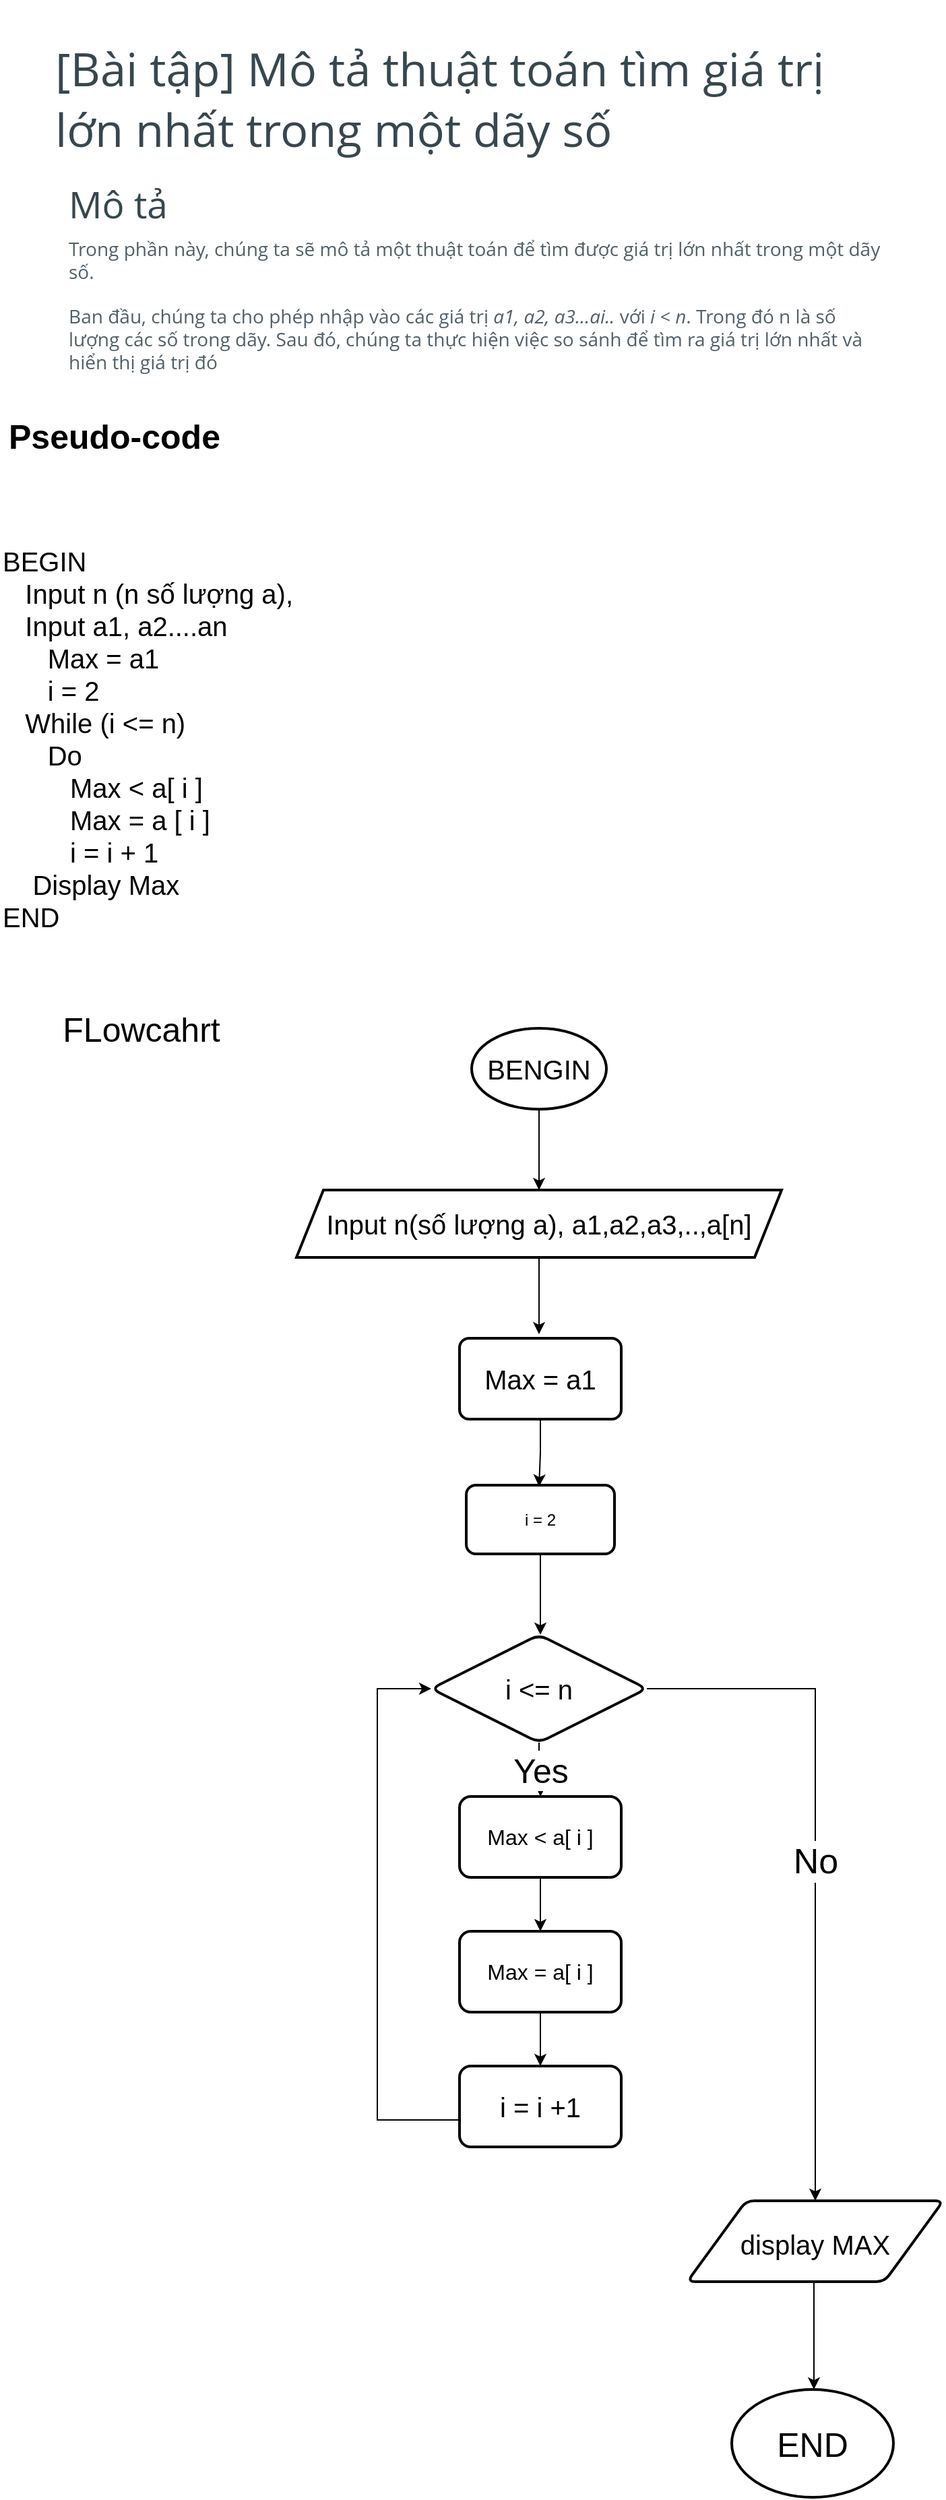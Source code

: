 <mxfile version="13.9.9" type="device"><diagram id="C5RBs43oDa-KdzZeNtuy" name="Page-1"><mxGraphModel dx="852" dy="504" grid="1" gridSize="10" guides="1" tooltips="1" connect="1" arrows="1" fold="1" page="1" pageScale="1" pageWidth="827" pageHeight="1169" math="0" shadow="0"><root><mxCell id="WIyWlLk6GJQsqaUBKTNV-0"/><mxCell id="WIyWlLk6GJQsqaUBKTNV-1" parent="WIyWlLk6GJQsqaUBKTNV-0"/><mxCell id="BM-u_nn_yKWmC4wqaGsw-0" value="&lt;br&gt;&lt;br&gt;&lt;h2 id=&quot;yui_3_17_2_1_1646109697956_39&quot; style=&quot;box-sizing: border-box ; margin-top: 0px ; margin-bottom: 0.5rem ; font-family: &amp;#34;open sans&amp;#34; ; font-weight: 400 ; line-height: 1.3 ; color: rgb(55 , 71 , 79) ; font-size: 2.143rem ; font-style: normal ; letter-spacing: normal ; text-align: left ; text-indent: 0px ; text-transform: none ; word-spacing: 0px ; background-color: rgb(255 , 255 , 255)&quot;&gt;[Bài tập] Mô tả thuật toán tìm giá trị lớn nhất trong một dãy số&lt;/h2&gt;" style="text;html=1;strokeColor=none;fillColor=none;align=center;verticalAlign=middle;whiteSpace=wrap;rounded=0;" parent="WIyWlLk6GJQsqaUBKTNV-1" vertex="1"><mxGeometry x="80" y="40" width="600" height="80" as="geometry"/></mxCell><mxCell id="BM-u_nn_yKWmC4wqaGsw-2" value="&#10;&#10;&lt;h3 style=&quot;box-sizing: border-box; margin-top: 0px; margin-bottom: 0.5rem; font-family: &amp;quot;open sans&amp;quot;; font-weight: 400; line-height: 1.3; color: rgb(55, 71, 79); font-size: 1.715rem; font-style: normal; letter-spacing: normal; text-align: left; text-indent: 0px; text-transform: none; word-spacing: 0px; background-color: rgb(255, 255, 255);&quot;&gt;Mô tả&lt;/h3&gt;&lt;p style=&quot;box-sizing: border-box; margin-top: 0px; margin-bottom: 1rem; color: rgb(82, 96, 105); font-family: &amp;quot;open sans&amp;quot;, sans-serif; font-size: 14px; font-style: normal; font-weight: 400; letter-spacing: normal; text-align: left; text-indent: 0px; text-transform: none; word-spacing: 0px; background-color: rgb(255, 255, 255);&quot;&gt;Trong phần này, chúng ta sẽ mô tả một thuật toán để tìm được giá trị lớn nhất trong một dãy số.&lt;/p&gt;&lt;p style=&quot;box-sizing: border-box; margin-top: 0px; margin-bottom: 1rem; color: rgb(82, 96, 105); font-family: &amp;quot;open sans&amp;quot;, sans-serif; font-size: 14px; font-style: normal; font-weight: 400; letter-spacing: normal; text-align: left; text-indent: 0px; text-transform: none; word-spacing: 0px; background-color: rgb(255, 255, 255);&quot;&gt;Ban đầu, chúng ta cho phép nhập vào các giá trị&lt;span&gt;&amp;nbsp;&lt;/span&gt;&lt;em style=&quot;box-sizing: border-box&quot;&gt;a1, a2, a3...ai..&lt;/em&gt;&lt;span&gt;&amp;nbsp;&lt;/span&gt;với&lt;em style=&quot;box-sizing: border-box&quot;&gt;&lt;span&gt;&amp;nbsp;&lt;/span&gt;i &amp;lt; n&lt;/em&gt;. Trong đó n là số lượng các số trong dãy. Sau đó, chúng ta thực hiện việc so sánh để tìm ra giá trị lớn nhất và hiển thị giá trị đó&lt;/p&gt;&#10;&#10;" style="text;html=1;strokeColor=none;fillColor=none;align=center;verticalAlign=middle;whiteSpace=wrap;rounded=0;" parent="WIyWlLk6GJQsqaUBKTNV-1" vertex="1"><mxGeometry x="90" y="190" width="610" height="80" as="geometry"/></mxCell><mxCell id="BM-u_nn_yKWmC4wqaGsw-4" value="&lt;font style=&quot;font-size: 25px&quot;&gt;&lt;b&gt;Pseudo-code&lt;/b&gt;&lt;/font&gt;" style="text;html=1;strokeColor=none;fillColor=none;align=center;verticalAlign=middle;whiteSpace=wrap;rounded=0;labelBackgroundColor=#ffffff;" parent="WIyWlLk6GJQsqaUBKTNV-1" vertex="1"><mxGeometry x="40" y="320" width="170" height="40" as="geometry"/></mxCell><mxCell id="BM-u_nn_yKWmC4wqaGsw-5" value="&lt;font style=&quot;font-size: 20px&quot;&gt;BEGIN&lt;br&gt;&amp;nbsp; &amp;nbsp;Input n (n số lượng a),&amp;nbsp;&lt;br&gt;&amp;nbsp; &amp;nbsp;Input a1, a2....an&lt;br&gt;&amp;nbsp; &amp;nbsp; &amp;nbsp; Max = a1&lt;br&gt;&amp;nbsp; &amp;nbsp; &amp;nbsp; i = 2&lt;br&gt;&amp;nbsp; &amp;nbsp;While (i &amp;lt;= n)&lt;br&gt;&amp;nbsp; &amp;nbsp; &amp;nbsp; Do&lt;br&gt;&amp;nbsp; &amp;nbsp; &amp;nbsp; &amp;nbsp; &amp;nbsp;Max &amp;lt; a[ i ]&lt;br&gt;&amp;nbsp; &amp;nbsp; &amp;nbsp; &amp;nbsp; &amp;nbsp;Max = a [ i ]&lt;br&gt;&amp;nbsp; &amp;nbsp; &amp;nbsp; &amp;nbsp; &amp;nbsp;i = i + 1&lt;br&gt;&amp;nbsp; &amp;nbsp;&amp;nbsp;Display Max&lt;br&gt;END&lt;br&gt;&lt;/font&gt;" style="text;html=1;strokeColor=none;fillColor=none;align=left;verticalAlign=top;whiteSpace=wrap;rounded=0;labelBackgroundColor=#ffffff;" parent="WIyWlLk6GJQsqaUBKTNV-1" vertex="1"><mxGeometry x="40" y="414.5" width="338" height="170" as="geometry"/></mxCell><mxCell id="BM-u_nn_yKWmC4wqaGsw-7" value="&lt;font style=&quot;font-size: 25px&quot;&gt;FLowcahrt&lt;/font&gt;" style="text;html=1;strokeColor=none;fillColor=none;align=center;verticalAlign=middle;whiteSpace=wrap;rounded=0;labelBackgroundColor=#ffffff;" parent="WIyWlLk6GJQsqaUBKTNV-1" vertex="1"><mxGeometry x="80" y="760" width="130" height="40" as="geometry"/></mxCell><mxCell id="BM-u_nn_yKWmC4wqaGsw-11" value="" style="edgeStyle=orthogonalEdgeStyle;rounded=0;orthogonalLoop=1;jettySize=auto;html=1;" parent="WIyWlLk6GJQsqaUBKTNV-1" source="BM-u_nn_yKWmC4wqaGsw-9" target="BM-u_nn_yKWmC4wqaGsw-10" edge="1"><mxGeometry relative="1" as="geometry"/></mxCell><mxCell id="BM-u_nn_yKWmC4wqaGsw-9" value="&lt;span style=&quot;font-size: 20px&quot;&gt;BENGIN&lt;/span&gt;" style="strokeWidth=2;html=1;shape=mxgraph.flowchart.start_1;whiteSpace=wrap;labelBackgroundColor=#ffffff;" parent="WIyWlLk6GJQsqaUBKTNV-1" vertex="1"><mxGeometry x="390" y="780" width="100" height="60" as="geometry"/></mxCell><mxCell id="BM-u_nn_yKWmC4wqaGsw-36" style="edgeStyle=orthogonalEdgeStyle;rounded=0;orthogonalLoop=1;jettySize=auto;html=1;fontSize=25;" parent="WIyWlLk6GJQsqaUBKTNV-1" source="BM-u_nn_yKWmC4wqaGsw-10" edge="1"><mxGeometry relative="1" as="geometry"><mxPoint x="440" y="1007" as="targetPoint"/></mxGeometry></mxCell><mxCell id="BM-u_nn_yKWmC4wqaGsw-10" value="&lt;span style=&quot;font-size: 20px&quot;&gt;Input n(số lượng a), a1,a2,a3,..,a[n]&lt;/span&gt;" style="shape=parallelogram;perimeter=parallelogramPerimeter;whiteSpace=wrap;html=1;fixedSize=1;strokeWidth=2;labelBackgroundColor=#ffffff;" parent="WIyWlLk6GJQsqaUBKTNV-1" vertex="1"><mxGeometry x="260" y="900" width="360" height="50" as="geometry"/></mxCell><mxCell id="BM-u_nn_yKWmC4wqaGsw-21" style="edgeStyle=orthogonalEdgeStyle;rounded=0;orthogonalLoop=1;jettySize=auto;html=1;" parent="WIyWlLk6GJQsqaUBKTNV-1" source="BM-u_nn_yKWmC4wqaGsw-14" edge="1"><mxGeometry relative="1" as="geometry"><mxPoint x="440" y="1120" as="targetPoint"/></mxGeometry></mxCell><mxCell id="BM-u_nn_yKWmC4wqaGsw-14" value="&lt;font style=&quot;font-size: 20px&quot;&gt;Max = a1&lt;/font&gt;" style="rounded=1;whiteSpace=wrap;html=1;absoluteArcSize=1;arcSize=14;strokeWidth=2;labelBackgroundColor=#ffffff;" parent="WIyWlLk6GJQsqaUBKTNV-1" vertex="1"><mxGeometry x="381" y="1010" width="120" height="60" as="geometry"/></mxCell><mxCell id="BM-u_nn_yKWmC4wqaGsw-48" value="Yes" style="edgeStyle=orthogonalEdgeStyle;rounded=0;orthogonalLoop=1;jettySize=auto;html=1;fontSize=25;" parent="WIyWlLk6GJQsqaUBKTNV-1" source="BM-u_nn_yKWmC4wqaGsw-16" edge="1"><mxGeometry relative="1" as="geometry"><mxPoint x="441" y="1350" as="targetPoint"/></mxGeometry></mxCell><mxCell id="KHC2y_UmoGzKyBM-YLqF-0" value="&lt;font style=&quot;font-size: 26px&quot;&gt;No&lt;/font&gt;" style="edgeStyle=orthogonalEdgeStyle;rounded=0;orthogonalLoop=1;jettySize=auto;html=1;entryX=0.5;entryY=0;entryDx=0;entryDy=0;" edge="1" parent="WIyWlLk6GJQsqaUBKTNV-1" source="BM-u_nn_yKWmC4wqaGsw-16" target="BM-u_nn_yKWmC4wqaGsw-57"><mxGeometry relative="1" as="geometry"/></mxCell><mxCell id="BM-u_nn_yKWmC4wqaGsw-16" value="&lt;span style=&quot;font-size: 20px&quot;&gt;i &amp;lt;= n&lt;/span&gt;" style="rhombus;whiteSpace=wrap;html=1;rounded=1;strokeWidth=2;labelBackgroundColor=#ffffff;arcSize=14;" parent="WIyWlLk6GJQsqaUBKTNV-1" vertex="1"><mxGeometry x="360" y="1230" width="160" height="80" as="geometry"/></mxCell><mxCell id="BM-u_nn_yKWmC4wqaGsw-28" style="edgeStyle=orthogonalEdgeStyle;rounded=0;orthogonalLoop=1;jettySize=auto;html=1;" parent="WIyWlLk6GJQsqaUBKTNV-1" source="BM-u_nn_yKWmC4wqaGsw-20" edge="1"><mxGeometry relative="1" as="geometry"><mxPoint x="441" y="1230" as="targetPoint"/></mxGeometry></mxCell><mxCell id="BM-u_nn_yKWmC4wqaGsw-20" value="i = 2" style="rounded=1;whiteSpace=wrap;html=1;absoluteArcSize=1;arcSize=14;strokeWidth=2;labelBackgroundColor=#ffffff;" parent="WIyWlLk6GJQsqaUBKTNV-1" vertex="1"><mxGeometry x="386" y="1119" width="110" height="51" as="geometry"/></mxCell><mxCell id="BM-u_nn_yKWmC4wqaGsw-53" style="edgeStyle=orthogonalEdgeStyle;rounded=0;orthogonalLoop=1;jettySize=auto;html=1;entryX=0.5;entryY=0;entryDx=0;entryDy=0;fontSize=25;" parent="WIyWlLk6GJQsqaUBKTNV-1" source="BM-u_nn_yKWmC4wqaGsw-25" target="BM-u_nn_yKWmC4wqaGsw-34" edge="1"><mxGeometry relative="1" as="geometry"/></mxCell><mxCell id="BM-u_nn_yKWmC4wqaGsw-25" value="&lt;span style=&quot;font-size: 16px&quot;&gt;Max &amp;lt; a[ i ]&lt;/span&gt;" style="whiteSpace=wrap;html=1;rounded=1;strokeWidth=2;labelBackgroundColor=#ffffff;arcSize=14;" parent="WIyWlLk6GJQsqaUBKTNV-1" vertex="1"><mxGeometry x="381" y="1350" width="120" height="60" as="geometry"/></mxCell><mxCell id="BM-u_nn_yKWmC4wqaGsw-54" style="edgeStyle=orthogonalEdgeStyle;rounded=0;orthogonalLoop=1;jettySize=auto;html=1;entryX=0.5;entryY=0;entryDx=0;entryDy=0;fontSize=25;" parent="WIyWlLk6GJQsqaUBKTNV-1" source="BM-u_nn_yKWmC4wqaGsw-34" target="BM-u_nn_yKWmC4wqaGsw-38" edge="1"><mxGeometry relative="1" as="geometry"/></mxCell><mxCell id="BM-u_nn_yKWmC4wqaGsw-34" value="&lt;span style=&quot;font-size: 16px&quot;&gt;Max = a[ i ]&lt;br&gt;&lt;/span&gt;" style="whiteSpace=wrap;html=1;rounded=1;strokeWidth=2;labelBackgroundColor=#ffffff;arcSize=14;" parent="WIyWlLk6GJQsqaUBKTNV-1" vertex="1"><mxGeometry x="381" y="1450" width="120" height="60" as="geometry"/></mxCell><mxCell id="BM-u_nn_yKWmC4wqaGsw-43" value="" style="edgeStyle=orthogonalEdgeStyle;rounded=0;orthogonalLoop=1;jettySize=auto;html=1;fontSize=25;entryX=0;entryY=0.5;entryDx=0;entryDy=0;" parent="WIyWlLk6GJQsqaUBKTNV-1" source="BM-u_nn_yKWmC4wqaGsw-38" target="BM-u_nn_yKWmC4wqaGsw-16" edge="1"><mxGeometry relative="1" as="geometry"><mxPoint x="310" y="1290" as="targetPoint"/><Array as="points"><mxPoint x="320" y="1590"/><mxPoint x="320" y="1270"/></Array></mxGeometry></mxCell><mxCell id="BM-u_nn_yKWmC4wqaGsw-38" value="&lt;font style=&quot;font-size: 20px&quot;&gt;i = i +1&lt;/font&gt;" style="whiteSpace=wrap;html=1;rounded=1;strokeWidth=2;labelBackgroundColor=#ffffff;arcSize=14;" parent="WIyWlLk6GJQsqaUBKTNV-1" vertex="1"><mxGeometry x="381" y="1550" width="120" height="60" as="geometry"/></mxCell><mxCell id="BM-u_nn_yKWmC4wqaGsw-59" value="" style="edgeStyle=orthogonalEdgeStyle;rounded=0;orthogonalLoop=1;jettySize=auto;html=1;fontSize=25;" parent="WIyWlLk6GJQsqaUBKTNV-1" source="BM-u_nn_yKWmC4wqaGsw-57" edge="1"><mxGeometry relative="1" as="geometry"><Array as="points"><mxPoint x="644" y="1750"/><mxPoint x="644" y="1750"/></Array><mxPoint x="644" y="1790.006" as="targetPoint"/></mxGeometry></mxCell><mxCell id="BM-u_nn_yKWmC4wqaGsw-57" value="&lt;span style=&quot;font-size: 20px&quot;&gt;display MAX&lt;/span&gt;" style="shape=parallelogram;html=1;strokeWidth=2;perimeter=parallelogramPerimeter;whiteSpace=wrap;rounded=1;arcSize=12;size=0.23;labelBackgroundColor=#ffffff;fontSize=25;" parent="WIyWlLk6GJQsqaUBKTNV-1" vertex="1"><mxGeometry x="550" y="1650" width="190" height="60" as="geometry"/></mxCell><mxCell id="BM-u_nn_yKWmC4wqaGsw-58" value="END" style="ellipse;whiteSpace=wrap;html=1;rounded=1;fontSize=25;strokeWidth=2;labelBackgroundColor=#ffffff;arcSize=12;" parent="WIyWlLk6GJQsqaUBKTNV-1" vertex="1"><mxGeometry x="583" y="1790" width="120" height="80" as="geometry"/></mxCell></root></mxGraphModel></diagram></mxfile>